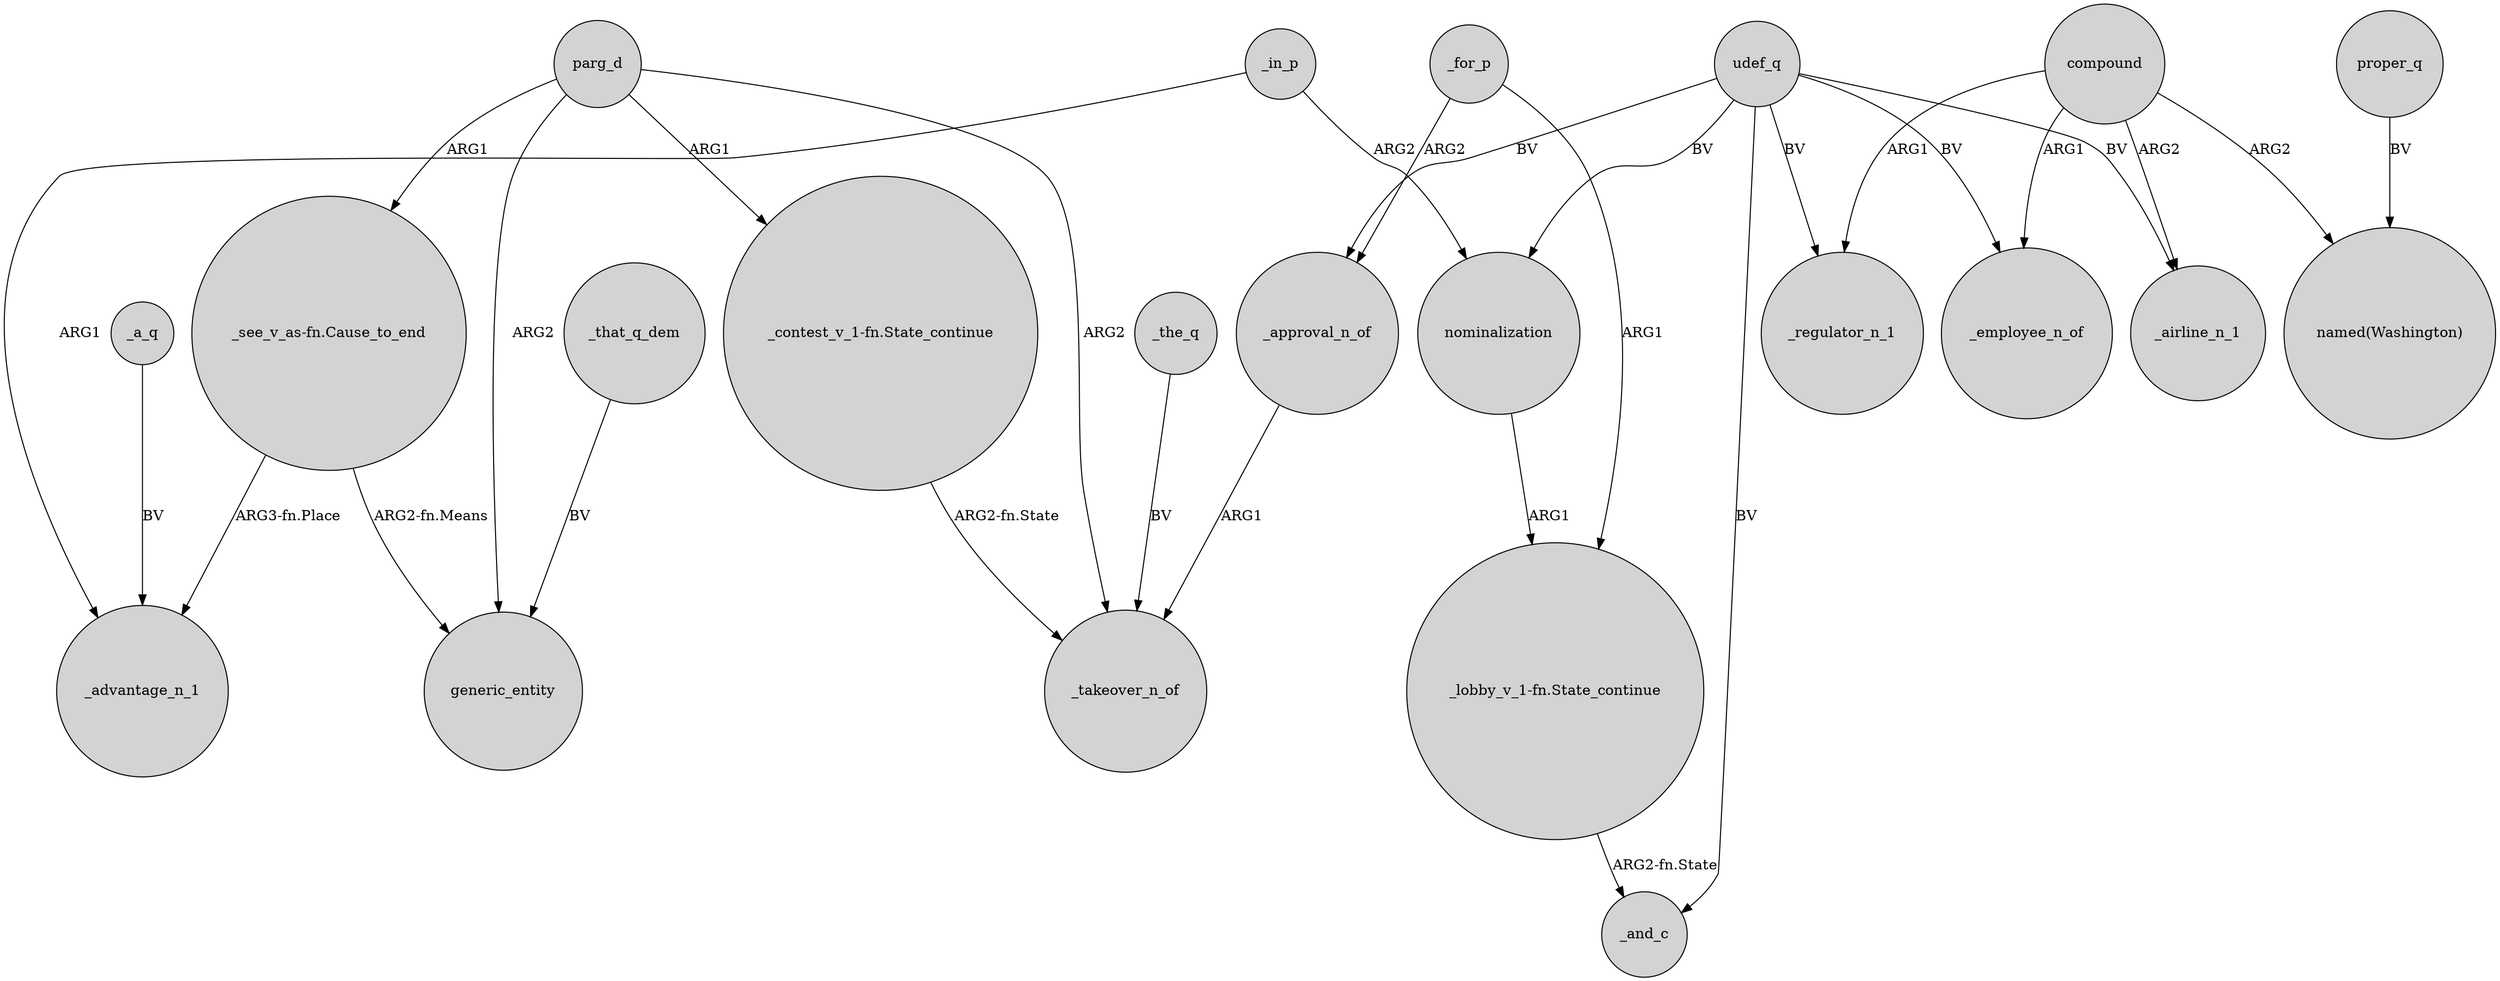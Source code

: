 digraph {
	node [shape=circle style=filled]
	_in_p -> _advantage_n_1 [label=ARG1]
	udef_q -> _regulator_n_1 [label=BV]
	"_contest_v_1-fn.State_continue" -> _takeover_n_of [label="ARG2-fn.State"]
	udef_q -> _approval_n_of [label=BV]
	parg_d -> _takeover_n_of [label=ARG2]
	parg_d -> "_see_v_as-fn.Cause_to_end" [label=ARG1]
	_for_p -> _approval_n_of [label=ARG2]
	compound -> _employee_n_of [label=ARG1]
	udef_q -> nominalization [label=BV]
	udef_q -> _airline_n_1 [label=BV]
	"_lobby_v_1-fn.State_continue" -> _and_c [label="ARG2-fn.State"]
	udef_q -> _and_c [label=BV]
	parg_d -> "_contest_v_1-fn.State_continue" [label=ARG1]
	"_see_v_as-fn.Cause_to_end" -> generic_entity [label="ARG2-fn.Means"]
	_approval_n_of -> _takeover_n_of [label=ARG1]
	_a_q -> _advantage_n_1 [label=BV]
	compound -> _airline_n_1 [label=ARG2]
	compound -> "named(Washington)" [label=ARG2]
	"_see_v_as-fn.Cause_to_end" -> _advantage_n_1 [label="ARG3-fn.Place"]
	_the_q -> _takeover_n_of [label=BV]
	proper_q -> "named(Washington)" [label=BV]
	compound -> _regulator_n_1 [label=ARG1]
	_that_q_dem -> generic_entity [label=BV]
	_in_p -> nominalization [label=ARG2]
	udef_q -> _employee_n_of [label=BV]
	parg_d -> generic_entity [label=ARG2]
	_for_p -> "_lobby_v_1-fn.State_continue" [label=ARG1]
	nominalization -> "_lobby_v_1-fn.State_continue" [label=ARG1]
}
